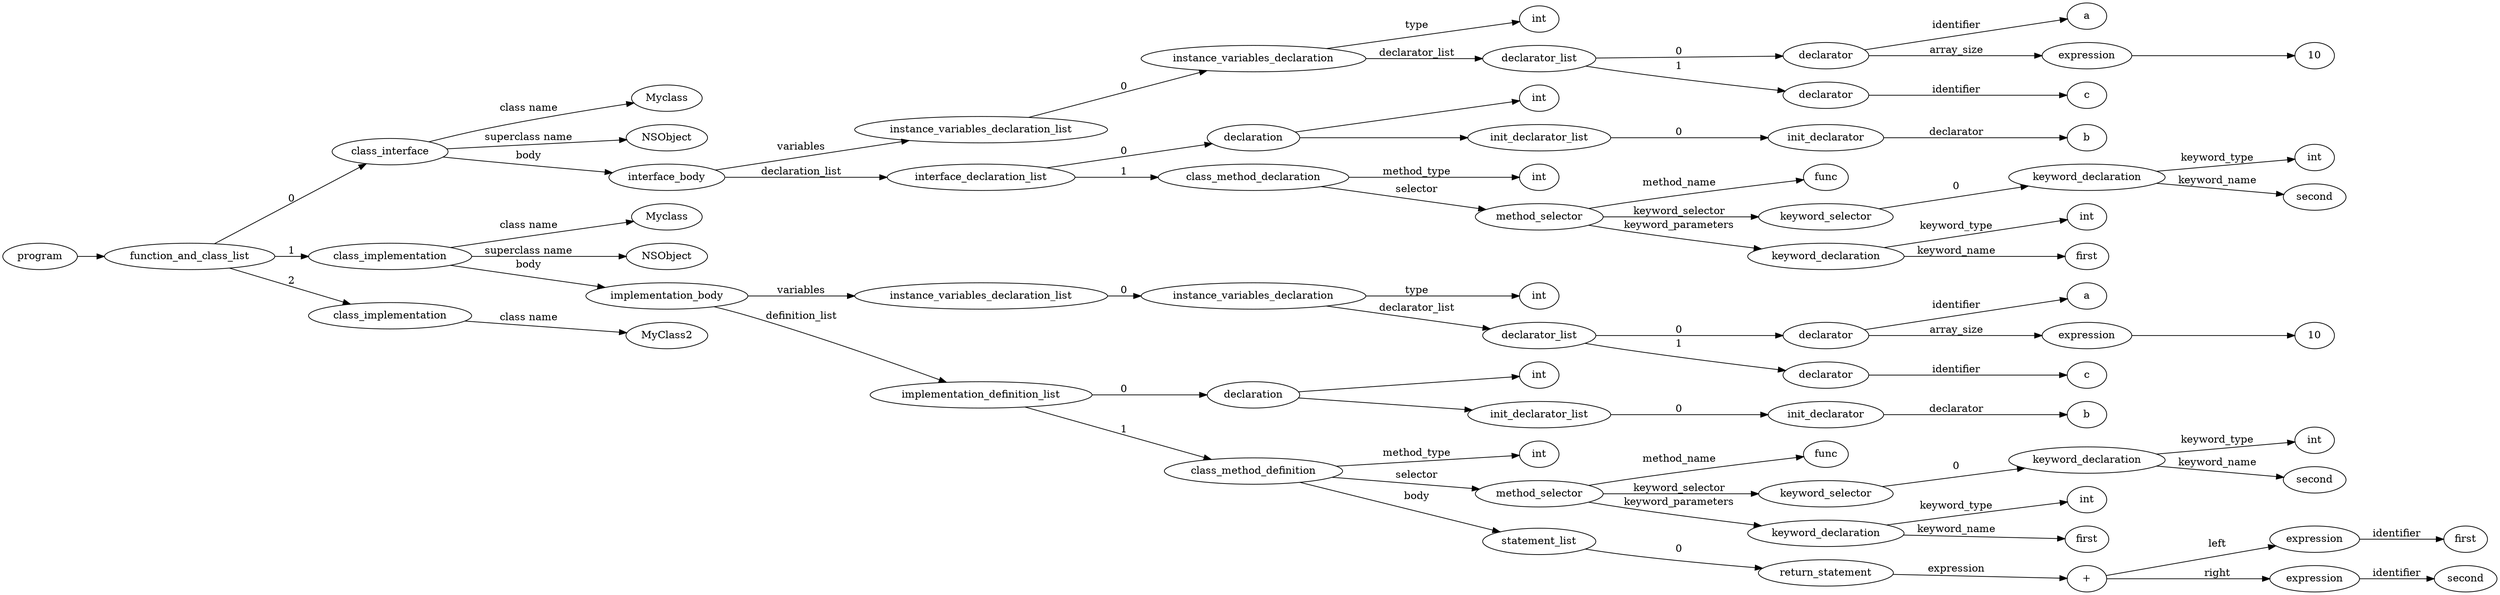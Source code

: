 digraph ObjectiveC { rankdir="LR";
53[label="program"];
53->23;
23[label="function_and_class_list"];
23->22[label="0"];
22[label="class_interface"];
22.1 [label="Myclass"];
22->22.1 [label="class name"];
22.2 [label="NSObject"];
22->22.2 [label="superclass name"];
22->21[label="body"];
21[label="interface_body"];
21->7[label="variables"];
7[label="instance_variables_declaration_list"];
7->6[label="0"];
6[label="instance_variables_declaration"];
6->0[label="type"];
0[label="int"];
6->4[label="declarator_list"];
4[label="declarator_list"];
4->3[label="0"];
3[label="declarator"];
3.1 [label="a"];
3->3.1[label="identifier"];
3->2[label="array_size"];
2[label="expression"];
2->1;
1[label="10"];
4->5[label="1"];
5[label="declarator"];
5.1 [label="c"];
5->5.1[label="identifier"];
21->12[label="declaration_list"];
12[label="interface_declaration_list"];
12->11[label="0"];
11[label="declaration"];
11->8;
8[label="int"];
11->10;
10[label="init_declarator_list"];
10->9[label="0"];
9[label="init_declarator"];
9.1 [label="b"];
9->9.1[label="declarator"];
12->20[label="1"];
20[label="class_method_declaration"];
20->13[label="method_type"];
13[label="int"];
20->19[label="selector"];
19[label="method_selector"];
19->19.1 [label="method_name"];
19.1 [label="func"];
19->18[label="keyword_selector"];
18[label="keyword_selector"];
18->17[label="0"];
17[label="keyword_declaration"];
17->16[label="keyword_type"];
16[label="int"];
17->17.2 [label="keyword_name"];
17.2 [label="second"];
19->15[label="keyword_parameters"];
15[label="keyword_declaration"];
15->14[label="keyword_type"];
14[label="int"];
15->15.2 [label="keyword_name"];
15.2 [label="first"];
23->51[label="1"];
51[label="class_implementation"];
51.1 [label="Myclass"];
51->51.1 [label="class name"];
51.2 [label="NSObject"];
51->51.2 [label="superclass name"];
51->50[label="body"];
50[label="implementation_body"];
50->31[label="variables"];
31[label="instance_variables_declaration_list"];
31->30[label="0"];
30[label="instance_variables_declaration"];
30->24[label="type"];
24[label="int"];
30->28[label="declarator_list"];
28[label="declarator_list"];
28->27[label="0"];
27[label="declarator"];
27.1 [label="a"];
27->27.1[label="identifier"];
27->26[label="array_size"];
26[label="expression"];
26->25;
25[label="10"];
28->29[label="1"];
29[label="declarator"];
29.1 [label="c"];
29->29.1[label="identifier"];
50->36[label="definition_list"];
36[label="implementation_definition_list"];
36->35[label="0"];
35[label="declaration"];
35->32;
32[label="int"];
35->34;
34[label="init_declarator_list"];
34->33[label="0"];
33[label="init_declarator"];
33.1 [label="b"];
33->33.1[label="declarator"];
36->49[label="1"];
49[label="class_method_definition"];
49->37[label="method_type"];
37[label="int"];
49->43[label="selector"];
43[label="method_selector"];
43->43.1 [label="method_name"];
43.1 [label="func"];
43->42[label="keyword_selector"];
42[label="keyword_selector"];
42->41[label="0"];
41[label="keyword_declaration"];
41->40[label="keyword_type"];
40[label="int"];
41->41.2 [label="keyword_name"];
41.2 [label="second"];
43->39[label="keyword_parameters"];
39[label="keyword_declaration"];
39->38[label="keyword_type"];
38[label="int"];
39->39.2 [label="keyword_name"];
39.2 [label="first"];
49->48[label="body"];
48[label="statement_list"];
48->47[label="0"];
47[label="return_statement"];
47->46[label="expression"];
46[label="expression"];
46[label="+"];
46->44[label="left"];
44[label="expression"];
44->44.1 [label="identifier"];44.1[label="first"];
46->45[label="right"];
45[label="expression"];
45->45.1 [label="identifier"];45.1[label="second"];
23->52[label="2"];
52[label="class_implementation"];
52.1 [label="MyClass2"];
52->52.1 [label="class name"];
}
